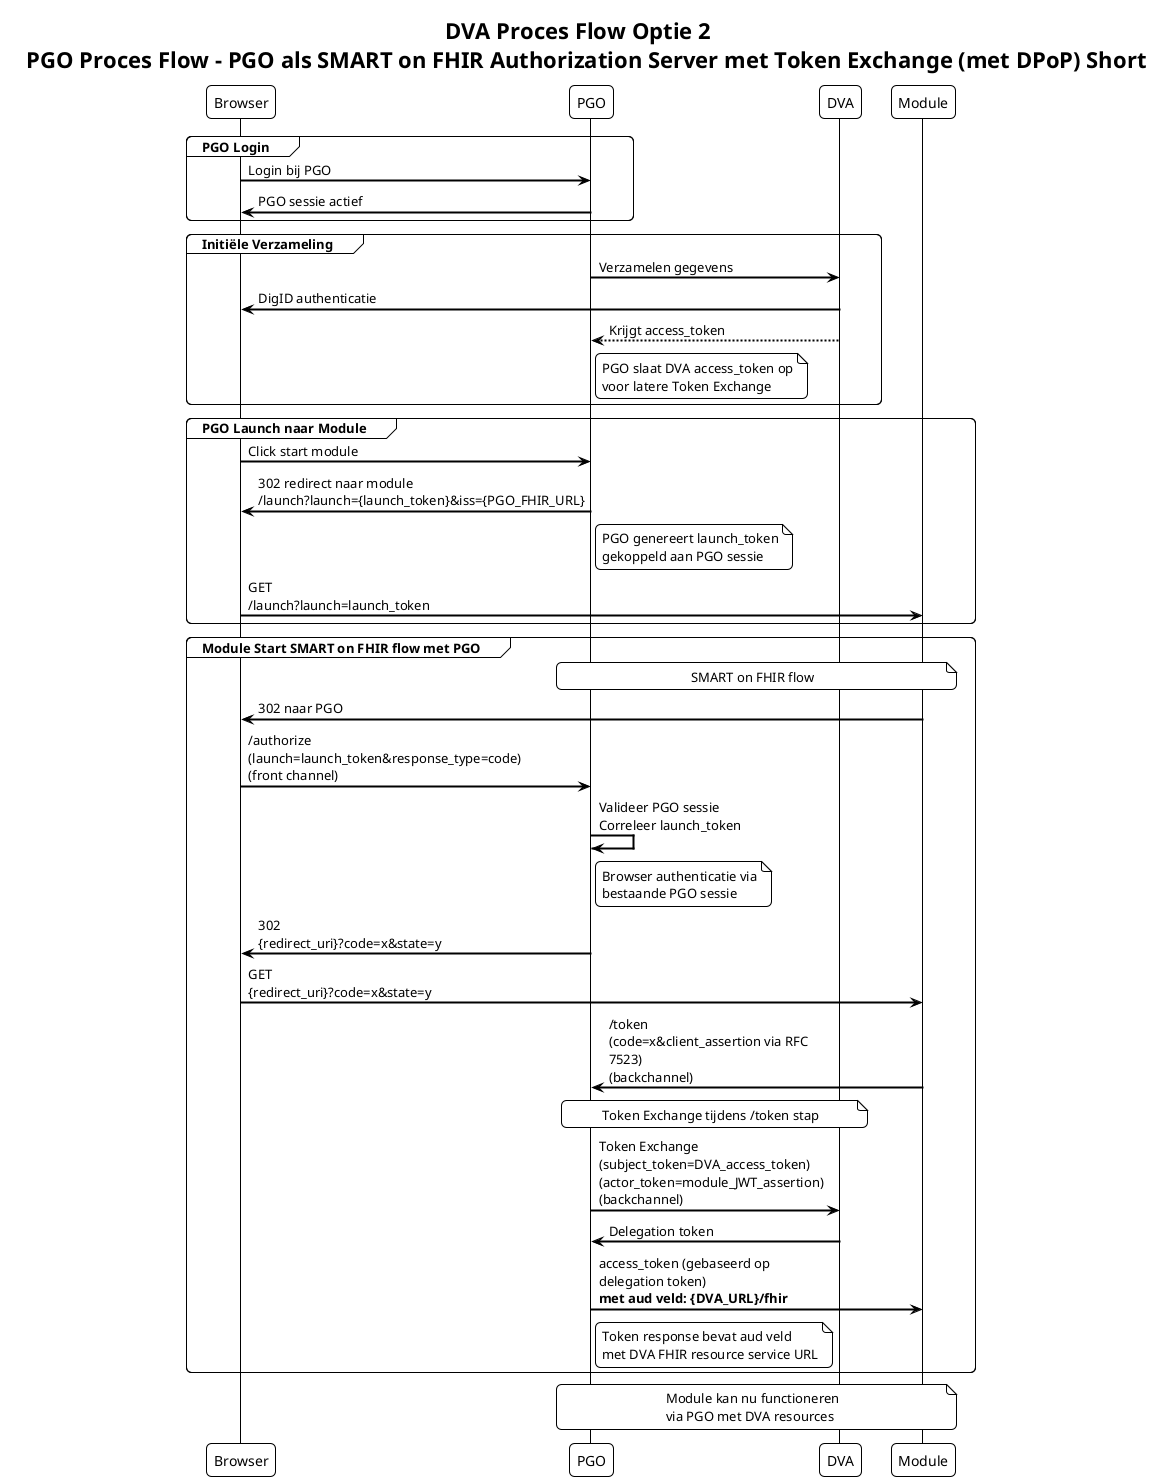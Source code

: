 @startuml
title DVA Proces Flow Optie 2 \n  PGO Proces Flow - PGO als SMART on FHIR Authorization Server met Token Exchange (met DPoP) Short

!theme plain
skinparam backgroundColor white
skinparam sequenceArrowThickness 2
skinparam roundcorner 10
skinparam maxMessageSize 200

participant "Browser" as BR
participant "PGO" as PGO
participant "DVA" as DVA
participant "Module" as MOD


group PGO Login
BR -> PGO : Login bij PGO
PGO -> BR : PGO sessie actief
end

group Initiële Verzameling
PGO -> DVA : Verzamelen gegevens
DVA -> BR: DigID authenticatie
DVA --> PGO : Krijgt access_token
note right of PGO
PGO slaat DVA access_token op
voor latere Token Exchange
end note
end

group PGO Launch naar Module
BR -> PGO : Click start module
PGO -> BR : 302 redirect naar module\n/launch?launch={launch_token}&iss={PGO_FHIR_URL}
note right of PGO
PGO genereert launch_token
gekoppeld aan PGO sessie
end note
BR -> MOD : GET /launch?launch=launch_token
end

group Module Start SMART on FHIR flow met PGO
note over MOD, PGO : SMART on FHIR flow

MOD -> BR : 302 naar PGO
BR -> PGO : /authorize\n(launch=launch_token&response_type=code)\n(front channel)
PGO -> PGO : Valideer PGO sessie\nCorreleer launch_token
note right of PGO
Browser authenticatie via
bestaande PGO sessie
end note
PGO -> BR : 302 {redirect_uri}?code=x&state=y
BR -> MOD : GET {redirect_uri}?code=x&state=y

MOD -> PGO : /token\n(code=x&client_assertion via RFC 7523)\n(backchannel)
note over PGO, DVA : Token Exchange tijdens /token stap
PGO -> DVA : Token Exchange\n(subject_token=DVA_access_token)\n(actor_token=module_JWT_assertion)\n(backchannel)
DVA -> PGO : Delegation token
PGO -> MOD : access_token (gebaseerd op delegation token)\n**met aud veld: {DVA_URL}/fhir**
note right of PGO
Token response bevat aud veld
met DVA FHIR resource service URL
end note
end

note over PGO, MOD : Module kan nu functioneren\nvia PGO met DVA resources

@enduml
